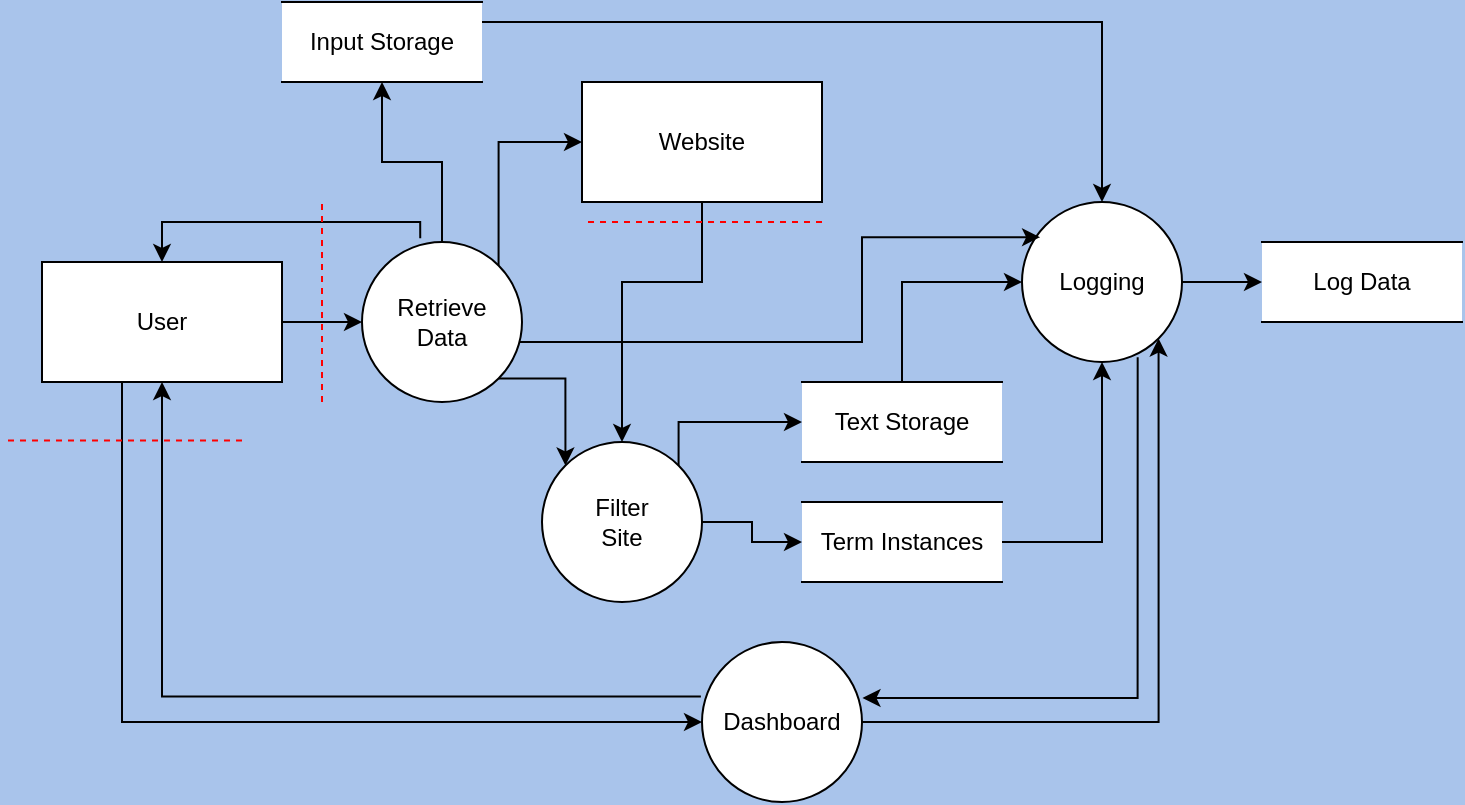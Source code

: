 <mxfile version="26.0.11">
  <diagram name="Page-1" id="FAxAlmYBwclTKpmv_WpR">
    <mxGraphModel dx="820" dy="529" grid="1" gridSize="10" guides="1" tooltips="1" connect="1" arrows="1" fold="1" page="1" pageScale="1" pageWidth="850" pageHeight="1100" background="#A9C4EB" math="0" shadow="0">
      <root>
        <mxCell id="0" />
        <mxCell id="1" parent="0" />
        <mxCell id="jUbMMd5hetG9T2fQ9o-v-3" style="edgeStyle=orthogonalEdgeStyle;rounded=0;orthogonalLoop=1;jettySize=auto;html=1;exitX=1;exitY=0.5;exitDx=0;exitDy=0;entryX=0;entryY=0.5;entryDx=0;entryDy=0;" edge="1" parent="1" source="jUbMMd5hetG9T2fQ9o-v-1" target="jUbMMd5hetG9T2fQ9o-v-2">
          <mxGeometry relative="1" as="geometry" />
        </mxCell>
        <mxCell id="jUbMMd5hetG9T2fQ9o-v-31" style="edgeStyle=orthogonalEdgeStyle;rounded=0;orthogonalLoop=1;jettySize=auto;html=1;entryX=0;entryY=0.5;entryDx=0;entryDy=0;" edge="1" parent="1" source="jUbMMd5hetG9T2fQ9o-v-1" target="jUbMMd5hetG9T2fQ9o-v-23">
          <mxGeometry relative="1" as="geometry">
            <Array as="points">
              <mxPoint x="110" y="460" />
            </Array>
          </mxGeometry>
        </mxCell>
        <mxCell id="jUbMMd5hetG9T2fQ9o-v-1" value="User" style="whiteSpace=wrap;html=1;" vertex="1" parent="1">
          <mxGeometry x="70" y="230" width="120" height="60" as="geometry" />
        </mxCell>
        <mxCell id="jUbMMd5hetG9T2fQ9o-v-6" style="edgeStyle=orthogonalEdgeStyle;rounded=0;orthogonalLoop=1;jettySize=auto;html=1;entryX=0;entryY=0.5;entryDx=0;entryDy=0;exitX=1;exitY=0;exitDx=0;exitDy=0;" edge="1" parent="1" source="jUbMMd5hetG9T2fQ9o-v-2" target="jUbMMd5hetG9T2fQ9o-v-5">
          <mxGeometry relative="1" as="geometry">
            <Array as="points">
              <mxPoint x="298" y="170" />
            </Array>
          </mxGeometry>
        </mxCell>
        <mxCell id="jUbMMd5hetG9T2fQ9o-v-8" style="edgeStyle=orthogonalEdgeStyle;rounded=0;orthogonalLoop=1;jettySize=auto;html=1;exitX=0.364;exitY=-0.023;exitDx=0;exitDy=0;entryX=0.5;entryY=0;entryDx=0;entryDy=0;exitPerimeter=0;" edge="1" parent="1" source="jUbMMd5hetG9T2fQ9o-v-2" target="jUbMMd5hetG9T2fQ9o-v-1">
          <mxGeometry relative="1" as="geometry">
            <Array as="points">
              <mxPoint x="259" y="210" />
              <mxPoint x="130" y="210" />
            </Array>
          </mxGeometry>
        </mxCell>
        <mxCell id="jUbMMd5hetG9T2fQ9o-v-9" style="edgeStyle=orthogonalEdgeStyle;rounded=0;orthogonalLoop=1;jettySize=auto;html=1;exitX=1;exitY=1;exitDx=0;exitDy=0;entryX=0;entryY=0;entryDx=0;entryDy=0;" edge="1" parent="1" source="jUbMMd5hetG9T2fQ9o-v-2" target="jUbMMd5hetG9T2fQ9o-v-4">
          <mxGeometry relative="1" as="geometry" />
        </mxCell>
        <mxCell id="jUbMMd5hetG9T2fQ9o-v-19" style="edgeStyle=orthogonalEdgeStyle;rounded=0;orthogonalLoop=1;jettySize=auto;html=1;entryX=0.5;entryY=1;entryDx=0;entryDy=0;" edge="1" parent="1" source="jUbMMd5hetG9T2fQ9o-v-2" target="jUbMMd5hetG9T2fQ9o-v-18">
          <mxGeometry relative="1" as="geometry" />
        </mxCell>
        <mxCell id="jUbMMd5hetG9T2fQ9o-v-2" value="&lt;div&gt;Retrieve&lt;/div&gt;&lt;div&gt;Data&lt;br&gt;&lt;/div&gt;" style="ellipse;whiteSpace=wrap;html=1;" vertex="1" parent="1">
          <mxGeometry x="230" y="220" width="80" height="80" as="geometry" />
        </mxCell>
        <mxCell id="jUbMMd5hetG9T2fQ9o-v-13" style="edgeStyle=orthogonalEdgeStyle;rounded=0;orthogonalLoop=1;jettySize=auto;html=1;exitX=1;exitY=0.5;exitDx=0;exitDy=0;entryX=0;entryY=0.5;entryDx=0;entryDy=0;" edge="1" parent="1" source="jUbMMd5hetG9T2fQ9o-v-4" target="jUbMMd5hetG9T2fQ9o-v-12">
          <mxGeometry relative="1" as="geometry" />
        </mxCell>
        <mxCell id="jUbMMd5hetG9T2fQ9o-v-14" style="edgeStyle=orthogonalEdgeStyle;rounded=0;orthogonalLoop=1;jettySize=auto;html=1;exitX=1;exitY=0;exitDx=0;exitDy=0;entryX=0;entryY=0.5;entryDx=0;entryDy=0;" edge="1" parent="1" source="jUbMMd5hetG9T2fQ9o-v-4" target="jUbMMd5hetG9T2fQ9o-v-11">
          <mxGeometry relative="1" as="geometry">
            <Array as="points">
              <mxPoint x="388" y="310" />
            </Array>
          </mxGeometry>
        </mxCell>
        <mxCell id="jUbMMd5hetG9T2fQ9o-v-4" value="&lt;div&gt;Filter&lt;/div&gt;&lt;div&gt;Site&lt;br&gt;&lt;/div&gt;" style="ellipse;whiteSpace=wrap;html=1;" vertex="1" parent="1">
          <mxGeometry x="320" y="320" width="80" height="80" as="geometry" />
        </mxCell>
        <mxCell id="jUbMMd5hetG9T2fQ9o-v-10" style="edgeStyle=orthogonalEdgeStyle;rounded=0;orthogonalLoop=1;jettySize=auto;html=1;entryX=0.5;entryY=0;entryDx=0;entryDy=0;" edge="1" parent="1" source="jUbMMd5hetG9T2fQ9o-v-5" target="jUbMMd5hetG9T2fQ9o-v-4">
          <mxGeometry relative="1" as="geometry">
            <Array as="points">
              <mxPoint x="400" y="240" />
              <mxPoint x="360" y="240" />
            </Array>
          </mxGeometry>
        </mxCell>
        <mxCell id="jUbMMd5hetG9T2fQ9o-v-5" value="Website" style="whiteSpace=wrap;html=1;" vertex="1" parent="1">
          <mxGeometry x="340" y="140" width="120" height="60" as="geometry" />
        </mxCell>
        <mxCell id="jUbMMd5hetG9T2fQ9o-v-7" value="" style="endArrow=none;dashed=1;html=1;rounded=0;strokeColor=#FF0000;" edge="1" parent="1">
          <mxGeometry width="50" height="50" relative="1" as="geometry">
            <mxPoint x="210" y="300" as="sourcePoint" />
            <mxPoint x="210" y="200" as="targetPoint" />
          </mxGeometry>
        </mxCell>
        <mxCell id="jUbMMd5hetG9T2fQ9o-v-22" style="edgeStyle=orthogonalEdgeStyle;rounded=0;orthogonalLoop=1;jettySize=auto;html=1;exitX=0.5;exitY=0;exitDx=0;exitDy=0;entryX=0;entryY=0.5;entryDx=0;entryDy=0;" edge="1" parent="1" source="jUbMMd5hetG9T2fQ9o-v-11" target="jUbMMd5hetG9T2fQ9o-v-15">
          <mxGeometry relative="1" as="geometry" />
        </mxCell>
        <mxCell id="jUbMMd5hetG9T2fQ9o-v-11" value="Text Storage" style="shape=partialRectangle;whiteSpace=wrap;html=1;left=0;right=0;" vertex="1" parent="1">
          <mxGeometry x="450" y="290" width="100" height="40" as="geometry" />
        </mxCell>
        <mxCell id="jUbMMd5hetG9T2fQ9o-v-21" style="edgeStyle=orthogonalEdgeStyle;rounded=0;orthogonalLoop=1;jettySize=auto;html=1;exitX=1;exitY=0.5;exitDx=0;exitDy=0;" edge="1" parent="1" source="jUbMMd5hetG9T2fQ9o-v-12" target="jUbMMd5hetG9T2fQ9o-v-15">
          <mxGeometry relative="1" as="geometry" />
        </mxCell>
        <mxCell id="jUbMMd5hetG9T2fQ9o-v-12" value="Term Instances" style="shape=partialRectangle;whiteSpace=wrap;html=1;left=0;right=0;" vertex="1" parent="1">
          <mxGeometry x="450" y="350" width="100" height="40" as="geometry" />
        </mxCell>
        <mxCell id="jUbMMd5hetG9T2fQ9o-v-17" style="edgeStyle=orthogonalEdgeStyle;rounded=0;orthogonalLoop=1;jettySize=auto;html=1;exitX=1;exitY=0.5;exitDx=0;exitDy=0;entryX=0;entryY=0.5;entryDx=0;entryDy=0;" edge="1" parent="1" source="jUbMMd5hetG9T2fQ9o-v-15" target="jUbMMd5hetG9T2fQ9o-v-16">
          <mxGeometry relative="1" as="geometry" />
        </mxCell>
        <mxCell id="jUbMMd5hetG9T2fQ9o-v-15" value="Logging" style="ellipse;whiteSpace=wrap;html=1;" vertex="1" parent="1">
          <mxGeometry x="560" y="200" width="80" height="80" as="geometry" />
        </mxCell>
        <mxCell id="jUbMMd5hetG9T2fQ9o-v-16" value="Log Data" style="shape=partialRectangle;whiteSpace=wrap;html=1;left=0;right=0;" vertex="1" parent="1">
          <mxGeometry x="680" y="220" width="100" height="40" as="geometry" />
        </mxCell>
        <mxCell id="jUbMMd5hetG9T2fQ9o-v-20" style="edgeStyle=orthogonalEdgeStyle;rounded=0;orthogonalLoop=1;jettySize=auto;html=1;" edge="1" parent="1" target="jUbMMd5hetG9T2fQ9o-v-15">
          <mxGeometry relative="1" as="geometry">
            <mxPoint x="290" y="110" as="sourcePoint" />
            <Array as="points">
              <mxPoint x="290" y="110" />
              <mxPoint x="600" y="110" />
            </Array>
          </mxGeometry>
        </mxCell>
        <mxCell id="jUbMMd5hetG9T2fQ9o-v-18" value="Input Storage" style="shape=partialRectangle;whiteSpace=wrap;html=1;left=0;right=0;" vertex="1" parent="1">
          <mxGeometry x="190" y="100" width="100" height="40" as="geometry" />
        </mxCell>
        <mxCell id="jUbMMd5hetG9T2fQ9o-v-30" style="edgeStyle=orthogonalEdgeStyle;rounded=0;orthogonalLoop=1;jettySize=auto;html=1;entryX=0.5;entryY=1;entryDx=0;entryDy=0;exitX=-0.007;exitY=0.34;exitDx=0;exitDy=0;exitPerimeter=0;" edge="1" parent="1" source="jUbMMd5hetG9T2fQ9o-v-23" target="jUbMMd5hetG9T2fQ9o-v-1">
          <mxGeometry relative="1" as="geometry" />
        </mxCell>
        <mxCell id="jUbMMd5hetG9T2fQ9o-v-23" value="Dashboard" style="ellipse;whiteSpace=wrap;html=1;" vertex="1" parent="1">
          <mxGeometry x="400" y="420" width="80" height="80" as="geometry" />
        </mxCell>
        <mxCell id="jUbMMd5hetG9T2fQ9o-v-25" style="edgeStyle=orthogonalEdgeStyle;rounded=0;orthogonalLoop=1;jettySize=auto;html=1;exitX=0.723;exitY=0.97;exitDx=0;exitDy=0;entryX=1.003;entryY=0.35;entryDx=0;entryDy=0;entryPerimeter=0;exitPerimeter=0;" edge="1" parent="1" source="jUbMMd5hetG9T2fQ9o-v-15" target="jUbMMd5hetG9T2fQ9o-v-23">
          <mxGeometry relative="1" as="geometry">
            <Array as="points">
              <mxPoint x="618" y="448" />
            </Array>
          </mxGeometry>
        </mxCell>
        <mxCell id="jUbMMd5hetG9T2fQ9o-v-27" style="edgeStyle=orthogonalEdgeStyle;rounded=0;orthogonalLoop=1;jettySize=auto;html=1;entryX=1;entryY=1;entryDx=0;entryDy=0;" edge="1" parent="1" source="jUbMMd5hetG9T2fQ9o-v-23" target="jUbMMd5hetG9T2fQ9o-v-15">
          <mxGeometry relative="1" as="geometry" />
        </mxCell>
        <mxCell id="jUbMMd5hetG9T2fQ9o-v-32" style="edgeStyle=orthogonalEdgeStyle;rounded=0;orthogonalLoop=1;jettySize=auto;html=1;entryX=0.113;entryY=0.22;entryDx=0;entryDy=0;entryPerimeter=0;" edge="1" parent="1" source="jUbMMd5hetG9T2fQ9o-v-2" target="jUbMMd5hetG9T2fQ9o-v-15">
          <mxGeometry relative="1" as="geometry">
            <Array as="points">
              <mxPoint x="480" y="270" />
              <mxPoint x="480" y="218" />
            </Array>
          </mxGeometry>
        </mxCell>
        <mxCell id="jUbMMd5hetG9T2fQ9o-v-33" value="" style="endArrow=none;dashed=1;html=1;rounded=0;strokeColor=#FF0000;" edge="1" parent="1">
          <mxGeometry width="50" height="50" relative="1" as="geometry">
            <mxPoint x="170" y="319.2" as="sourcePoint" />
            <mxPoint x="50" y="319.2" as="targetPoint" />
          </mxGeometry>
        </mxCell>
        <mxCell id="jUbMMd5hetG9T2fQ9o-v-34" value="" style="endArrow=none;dashed=1;html=1;rounded=0;strokeColor=#FF0000;" edge="1" parent="1">
          <mxGeometry width="50" height="50" relative="1" as="geometry">
            <mxPoint x="460" y="210" as="sourcePoint" />
            <mxPoint x="340" y="210" as="targetPoint" />
          </mxGeometry>
        </mxCell>
      </root>
    </mxGraphModel>
  </diagram>
</mxfile>

